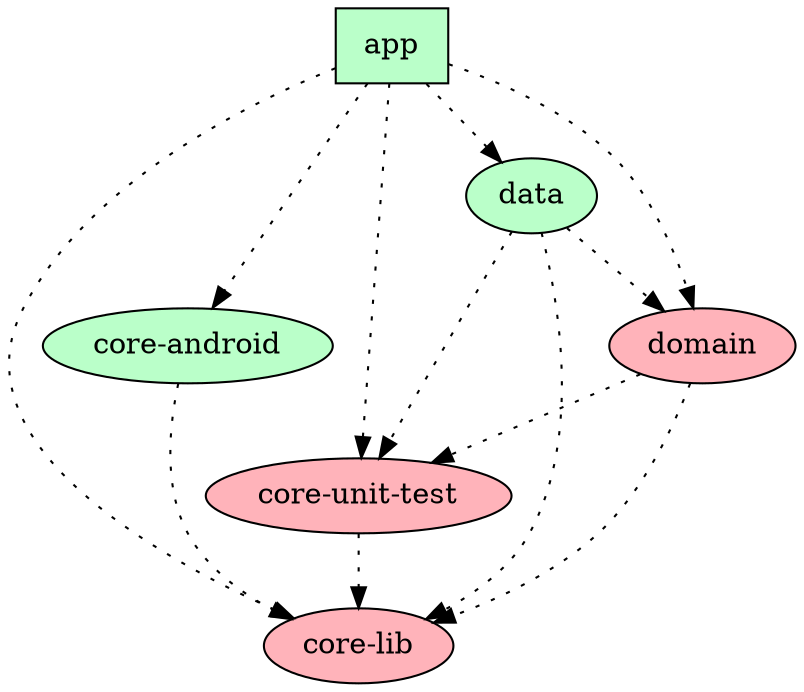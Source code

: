 digraph {
  graph [labelloc=t,fontsize=30,ranksep=0.5];
  node [style=filled, fillcolor="#bbbbbb"];
  rankdir=TB;

  # Projects

  "app" [shape=box, fillcolor="#baffc9"];
  "core-android" [fillcolor="#baffc9"];
  "core-lib" [fillcolor="#ffb3ba"];
  "core-unit-test" [fillcolor="#ffb3ba"];
  "data" [fillcolor="#baffc9"];
  "domain" [fillcolor="#ffb3ba"];

  {rank = same; "app";}

  # Dependencies

  "app" -> "data" [style=dotted]
  "app" -> "domain" [style=dotted]
  "app" -> "core-lib" [style=dotted]
  "app" -> "core-android" [style=dotted]
  "app" -> "core-unit-test" [style=dotted]
  "data" -> "domain" [style=dotted]
  "data" -> "core-lib" [style=dotted]
  "data" -> "core-unit-test" [style=dotted]
  "domain" -> "core-lib" [style=dotted]
  "domain" -> "core-unit-test" [style=dotted]
  "core-android" -> "core-lib" [style=dotted]
  "core-unit-test" -> "core-lib" [style=dotted]
}
